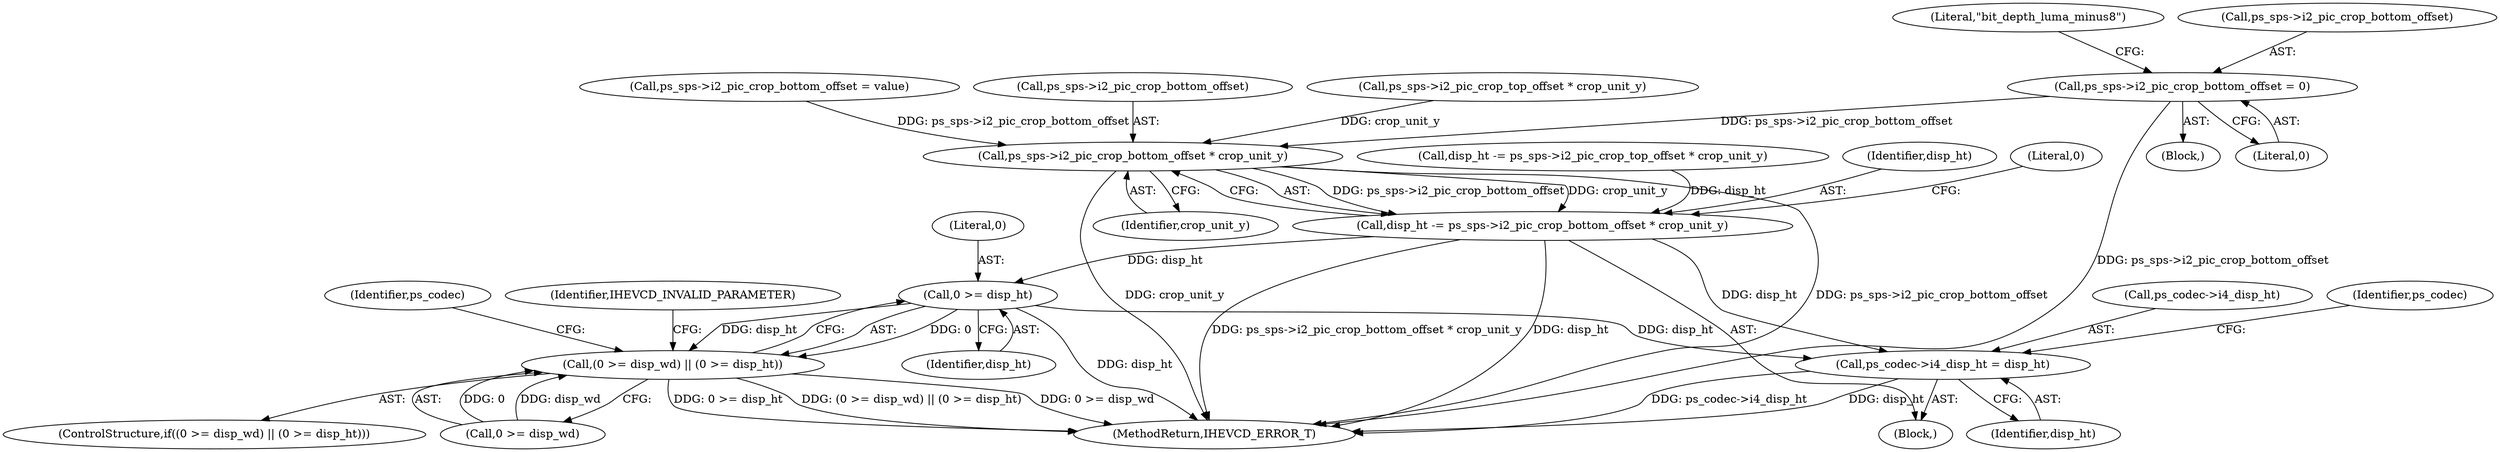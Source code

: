 digraph "0_Android_45c97f878bee15cd97262fe7f57ecea71990fed7@pointer" {
"1000424" [label="(Call,ps_sps->i2_pic_crop_bottom_offset = 0)"];
"1001210" [label="(Call,ps_sps->i2_pic_crop_bottom_offset * crop_unit_y)"];
"1001208" [label="(Call,disp_ht -= ps_sps->i2_pic_crop_bottom_offset * crop_unit_y)"];
"1001220" [label="(Call,0 >= disp_ht)"];
"1001216" [label="(Call,(0 >= disp_wd) || (0 >= disp_ht))"];
"1001230" [label="(Call,ps_codec->i4_disp_ht = disp_ht)"];
"1001201" [label="(Call,disp_ht -= ps_sps->i2_pic_crop_top_offset * crop_unit_y)"];
"1001221" [label="(Literal,0)"];
"1001237" [label="(Identifier,ps_codec)"];
"1001210" [label="(Call,ps_sps->i2_pic_crop_bottom_offset * crop_unit_y)"];
"1001216" [label="(Call,(0 >= disp_wd) || (0 >= disp_ht))"];
"1001215" [label="(ControlStructure,if((0 >= disp_wd) || (0 >= disp_ht)))"];
"1000430" [label="(Literal,\"bit_depth_luma_minus8\")"];
"1001224" [label="(Identifier,IHEVCD_INVALID_PARAMETER)"];
"1001209" [label="(Identifier,disp_ht)"];
"1001218" [label="(Literal,0)"];
"1001217" [label="(Call,0 >= disp_wd)"];
"1001234" [label="(Identifier,disp_ht)"];
"1001214" [label="(Identifier,crop_unit_y)"];
"1000402" [label="(Call,ps_sps->i2_pic_crop_bottom_offset = value)"];
"1000428" [label="(Literal,0)"];
"1001208" [label="(Call,disp_ht -= ps_sps->i2_pic_crop_bottom_offset * crop_unit_y)"];
"1001211" [label="(Call,ps_sps->i2_pic_crop_bottom_offset)"];
"1001222" [label="(Identifier,disp_ht)"];
"1001227" [label="(Identifier,ps_codec)"];
"1000408" [label="(Block,)"];
"1001203" [label="(Call,ps_sps->i2_pic_crop_top_offset * crop_unit_y)"];
"1000424" [label="(Call,ps_sps->i2_pic_crop_bottom_offset = 0)"];
"1000425" [label="(Call,ps_sps->i2_pic_crop_bottom_offset)"];
"1001319" [label="(MethodReturn,IHEVCD_ERROR_T)"];
"1001230" [label="(Call,ps_codec->i4_disp_ht = disp_ht)"];
"1001153" [label="(Block,)"];
"1001220" [label="(Call,0 >= disp_ht)"];
"1001231" [label="(Call,ps_codec->i4_disp_ht)"];
"1000424" -> "1000408"  [label="AST: "];
"1000424" -> "1000428"  [label="CFG: "];
"1000425" -> "1000424"  [label="AST: "];
"1000428" -> "1000424"  [label="AST: "];
"1000430" -> "1000424"  [label="CFG: "];
"1000424" -> "1001319"  [label="DDG: ps_sps->i2_pic_crop_bottom_offset"];
"1000424" -> "1001210"  [label="DDG: ps_sps->i2_pic_crop_bottom_offset"];
"1001210" -> "1001208"  [label="AST: "];
"1001210" -> "1001214"  [label="CFG: "];
"1001211" -> "1001210"  [label="AST: "];
"1001214" -> "1001210"  [label="AST: "];
"1001208" -> "1001210"  [label="CFG: "];
"1001210" -> "1001319"  [label="DDG: ps_sps->i2_pic_crop_bottom_offset"];
"1001210" -> "1001319"  [label="DDG: crop_unit_y"];
"1001210" -> "1001208"  [label="DDG: ps_sps->i2_pic_crop_bottom_offset"];
"1001210" -> "1001208"  [label="DDG: crop_unit_y"];
"1000402" -> "1001210"  [label="DDG: ps_sps->i2_pic_crop_bottom_offset"];
"1001203" -> "1001210"  [label="DDG: crop_unit_y"];
"1001208" -> "1001153"  [label="AST: "];
"1001209" -> "1001208"  [label="AST: "];
"1001218" -> "1001208"  [label="CFG: "];
"1001208" -> "1001319"  [label="DDG: disp_ht"];
"1001208" -> "1001319"  [label="DDG: ps_sps->i2_pic_crop_bottom_offset * crop_unit_y"];
"1001201" -> "1001208"  [label="DDG: disp_ht"];
"1001208" -> "1001220"  [label="DDG: disp_ht"];
"1001208" -> "1001230"  [label="DDG: disp_ht"];
"1001220" -> "1001216"  [label="AST: "];
"1001220" -> "1001222"  [label="CFG: "];
"1001221" -> "1001220"  [label="AST: "];
"1001222" -> "1001220"  [label="AST: "];
"1001216" -> "1001220"  [label="CFG: "];
"1001220" -> "1001319"  [label="DDG: disp_ht"];
"1001220" -> "1001216"  [label="DDG: 0"];
"1001220" -> "1001216"  [label="DDG: disp_ht"];
"1001220" -> "1001230"  [label="DDG: disp_ht"];
"1001216" -> "1001215"  [label="AST: "];
"1001216" -> "1001217"  [label="CFG: "];
"1001217" -> "1001216"  [label="AST: "];
"1001224" -> "1001216"  [label="CFG: "];
"1001227" -> "1001216"  [label="CFG: "];
"1001216" -> "1001319"  [label="DDG: 0 >= disp_ht"];
"1001216" -> "1001319"  [label="DDG: (0 >= disp_wd) || (0 >= disp_ht)"];
"1001216" -> "1001319"  [label="DDG: 0 >= disp_wd"];
"1001217" -> "1001216"  [label="DDG: 0"];
"1001217" -> "1001216"  [label="DDG: disp_wd"];
"1001230" -> "1001153"  [label="AST: "];
"1001230" -> "1001234"  [label="CFG: "];
"1001231" -> "1001230"  [label="AST: "];
"1001234" -> "1001230"  [label="AST: "];
"1001237" -> "1001230"  [label="CFG: "];
"1001230" -> "1001319"  [label="DDG: disp_ht"];
"1001230" -> "1001319"  [label="DDG: ps_codec->i4_disp_ht"];
}
